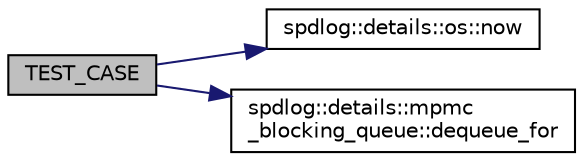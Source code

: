 digraph "TEST_CASE"
{
  edge [fontname="Helvetica",fontsize="10",labelfontname="Helvetica",labelfontsize="10"];
  node [fontname="Helvetica",fontsize="10",shape=record];
  rankdir="LR";
  Node1 [label="TEST_CASE",height=0.2,width=0.4,color="black", fillcolor="grey75", style="filled" fontcolor="black"];
  Node1 -> Node2 [color="midnightblue",fontsize="10",style="solid",fontname="Helvetica"];
  Node2 [label="spdlog::details::os::now",height=0.2,width=0.4,color="black", fillcolor="white", style="filled",URL="$namespacespdlog_1_1details_1_1os.html#ab86a7d9f1495a0edae71ce647bae6a66"];
  Node1 -> Node3 [color="midnightblue",fontsize="10",style="solid",fontname="Helvetica"];
  Node3 [label="spdlog::details::mpmc\l_blocking_queue::dequeue_for",height=0.2,width=0.4,color="black", fillcolor="white", style="filled",URL="$classspdlog_1_1details_1_1mpmc__blocking__queue.html#af4015ea1657b393755f34d76c97a28d1"];
}
